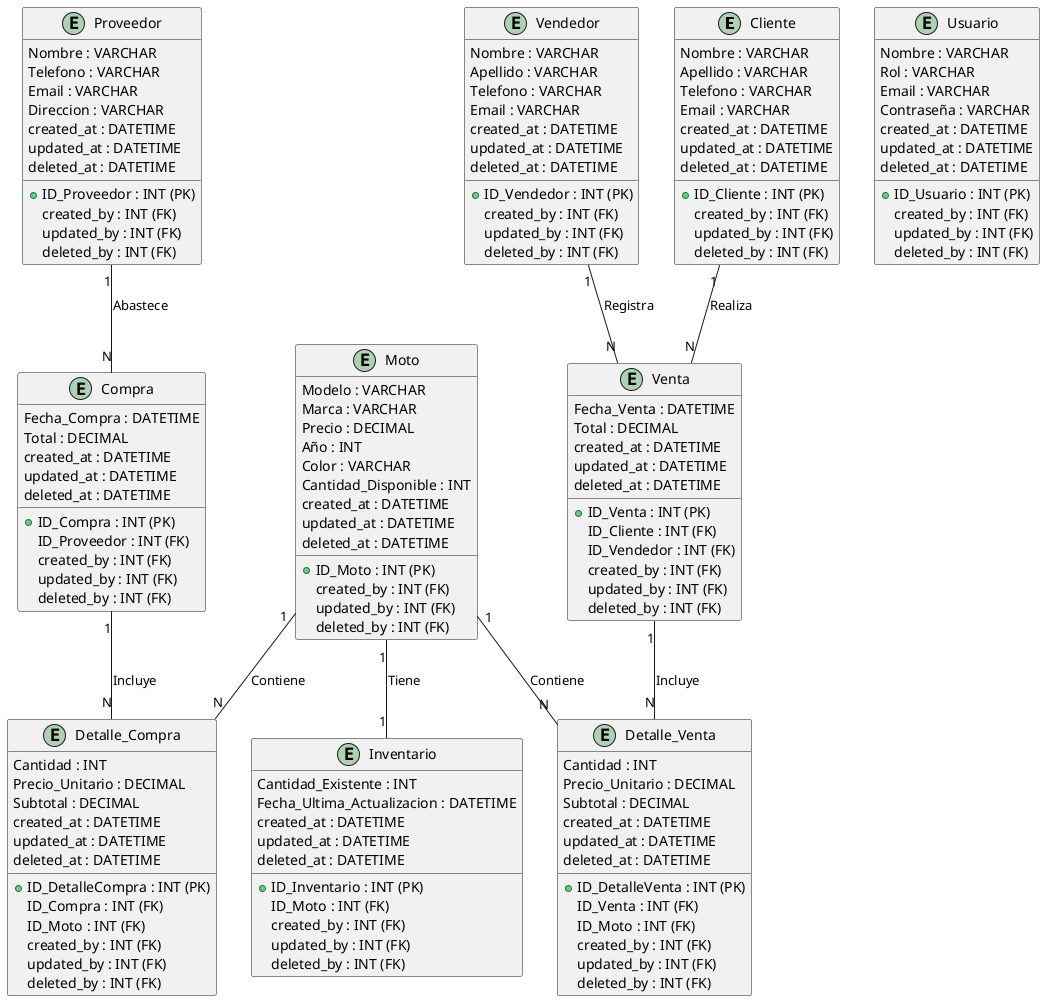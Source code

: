 @startuml
entity Cliente {
    +ID_Cliente : INT (PK)
    Nombre : VARCHAR
    Apellido : VARCHAR
    Telefono : VARCHAR
    Email : VARCHAR
    created_at : DATETIME
    created_by : INT (FK)
    updated_at : DATETIME
    updated_by : INT (FK)
    deleted_at : DATETIME
    deleted_by : INT (FK)
}

entity Vendedor {
    +ID_Vendedor : INT (PK)
    Nombre : VARCHAR
    Apellido : VARCHAR
    Telefono : VARCHAR
    Email : VARCHAR
    created_at : DATETIME
    created_by : INT (FK)
    updated_at : DATETIME
    updated_by : INT (FK)
    deleted_at : DATETIME
    deleted_by : INT (FK)
}

entity Moto {
    +ID_Moto : INT (PK)
    Modelo : VARCHAR
    Marca : VARCHAR
    Precio : DECIMAL
    Año : INT
    Color : VARCHAR
    Cantidad_Disponible : INT
    created_at : DATETIME
    created_by : INT (FK)
    updated_at : DATETIME
    updated_by : INT (FK)
    deleted_at : DATETIME
    deleted_by : INT (FK)
}

entity Proveedor {
    +ID_Proveedor : INT (PK)
    Nombre : VARCHAR
    Telefono : VARCHAR
    Email : VARCHAR
    Direccion : VARCHAR
    created_at : DATETIME
    created_by : INT (FK)
    updated_at : DATETIME
    updated_by : INT (FK)
    deleted_at : DATETIME
    deleted_by : INT (FK)
}

entity Usuario {
    +ID_Usuario : INT (PK)
    Nombre : VARCHAR
    Rol : VARCHAR
    Email : VARCHAR
    Contraseña : VARCHAR
    created_at : DATETIME
    created_by : INT (FK)
    updated_at : DATETIME
    updated_by : INT (FK)
    deleted_at : DATETIME
    deleted_by : INT (FK)
}

entity Venta {
    +ID_Venta : INT (PK)
    Fecha_Venta : DATETIME
    Total : DECIMAL
    ID_Cliente : INT (FK)
    ID_Vendedor : INT (FK)
    created_at : DATETIME
    created_by : INT (FK)
    updated_at : DATETIME
    updated_by : INT (FK)
    deleted_at : DATETIME
    deleted_by : INT (FK)
}

entity Detalle_Venta {
    +ID_DetalleVenta : INT (PK)
    ID_Venta : INT (FK)
    ID_Moto : INT (FK)
    Cantidad : INT
    Precio_Unitario : DECIMAL
    Subtotal : DECIMAL
    created_at : DATETIME
    created_by : INT (FK)
    updated_at : DATETIME
    updated_by : INT (FK)
    deleted_at : DATETIME
    deleted_by : INT (FK)
}

entity Compra {
    +ID_Compra : INT (PK)
    Fecha_Compra : DATETIME
    Total : DECIMAL
    ID_Proveedor : INT (FK)
    created_at : DATETIME
    created_by : INT (FK)
    updated_at : DATETIME
    updated_by : INT (FK)
    deleted_at : DATETIME
    deleted_by : INT (FK)
}

entity Detalle_Compra {
    +ID_DetalleCompra : INT (PK)
    ID_Compra : INT (FK)
    ID_Moto : INT (FK)
    Cantidad : INT
    Precio_Unitario : DECIMAL
    Subtotal : DECIMAL
    created_at : DATETIME
    created_by : INT (FK)
    updated_at : DATETIME
    updated_by : INT (FK)
    deleted_at : DATETIME
    deleted_by : INT (FK)
}

entity Inventario {
    +ID_Inventario : INT (PK)
    ID_Moto : INT (FK)
    Cantidad_Existente : INT
    Fecha_Ultima_Actualizacion : DATETIME
    created_at : DATETIME
    created_by : INT (FK)
    updated_at : DATETIME
    updated_by : INT (FK)
    deleted_at : DATETIME
    deleted_by : INT (FK)
}

' Relaciones entre entidades
Cliente "1" -- "N" Venta : Realiza
Vendedor "1" -- "N" Venta : Registra
Venta "1" -- "N" Detalle_Venta : Incluye
Moto "1" -- "N" Detalle_Venta : Contiene
Proveedor "1" -- "N" Compra : Abastece
Compra "1" -- "N" Detalle_Compra : Incluye
Moto "1" -- "N" Detalle_Compra : Contiene
Moto "1" -- "1" Inventario : Tiene

@enduml
